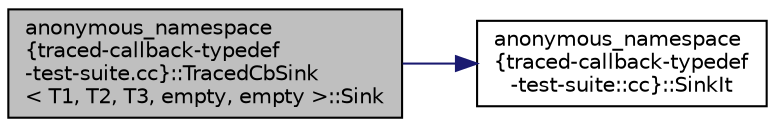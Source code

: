 digraph "anonymous_namespace{traced-callback-typedef-test-suite.cc}::TracedCbSink&lt; T1, T2, T3, empty, empty &gt;::Sink"
{
 // LATEX_PDF_SIZE
  edge [fontname="Helvetica",fontsize="10",labelfontname="Helvetica",labelfontsize="10"];
  node [fontname="Helvetica",fontsize="10",shape=record];
  rankdir="LR";
  Node1 [label="anonymous_namespace\l\{traced-callback-typedef\l-test-suite.cc\}::TracedCbSink\l\< T1, T2, T3, empty, empty \>::Sink",height=0.2,width=0.4,color="black", fillcolor="grey75", style="filled", fontcolor="black",tooltip=" "];
  Node1 -> Node2 [color="midnightblue",fontsize="10",style="solid",fontname="Helvetica"];
  Node2 [label="anonymous_namespace\l\{traced-callback-typedef\l-test-suite::cc\}::SinkIt",height=0.2,width=0.4,color="black", fillcolor="white", style="filled",URL="$namespaceanonymous__namespace_02traced-callback-typedef-test-suite_8cc_03.html#a88de23e3ee1577c31a3d38fde10c4df2",tooltip="Log that a callback was invoked."];
}
